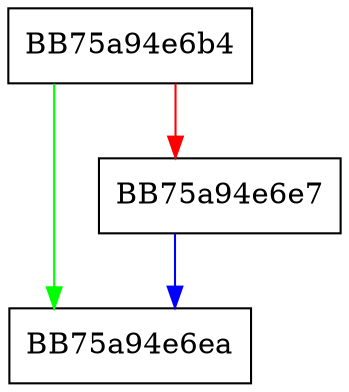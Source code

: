 digraph _get_string_from_blob {
  node [shape="box"];
  graph [splines=ortho];
  BB75a94e6b4 -> BB75a94e6ea [color="green"];
  BB75a94e6b4 -> BB75a94e6e7 [color="red"];
  BB75a94e6e7 -> BB75a94e6ea [color="blue"];
}